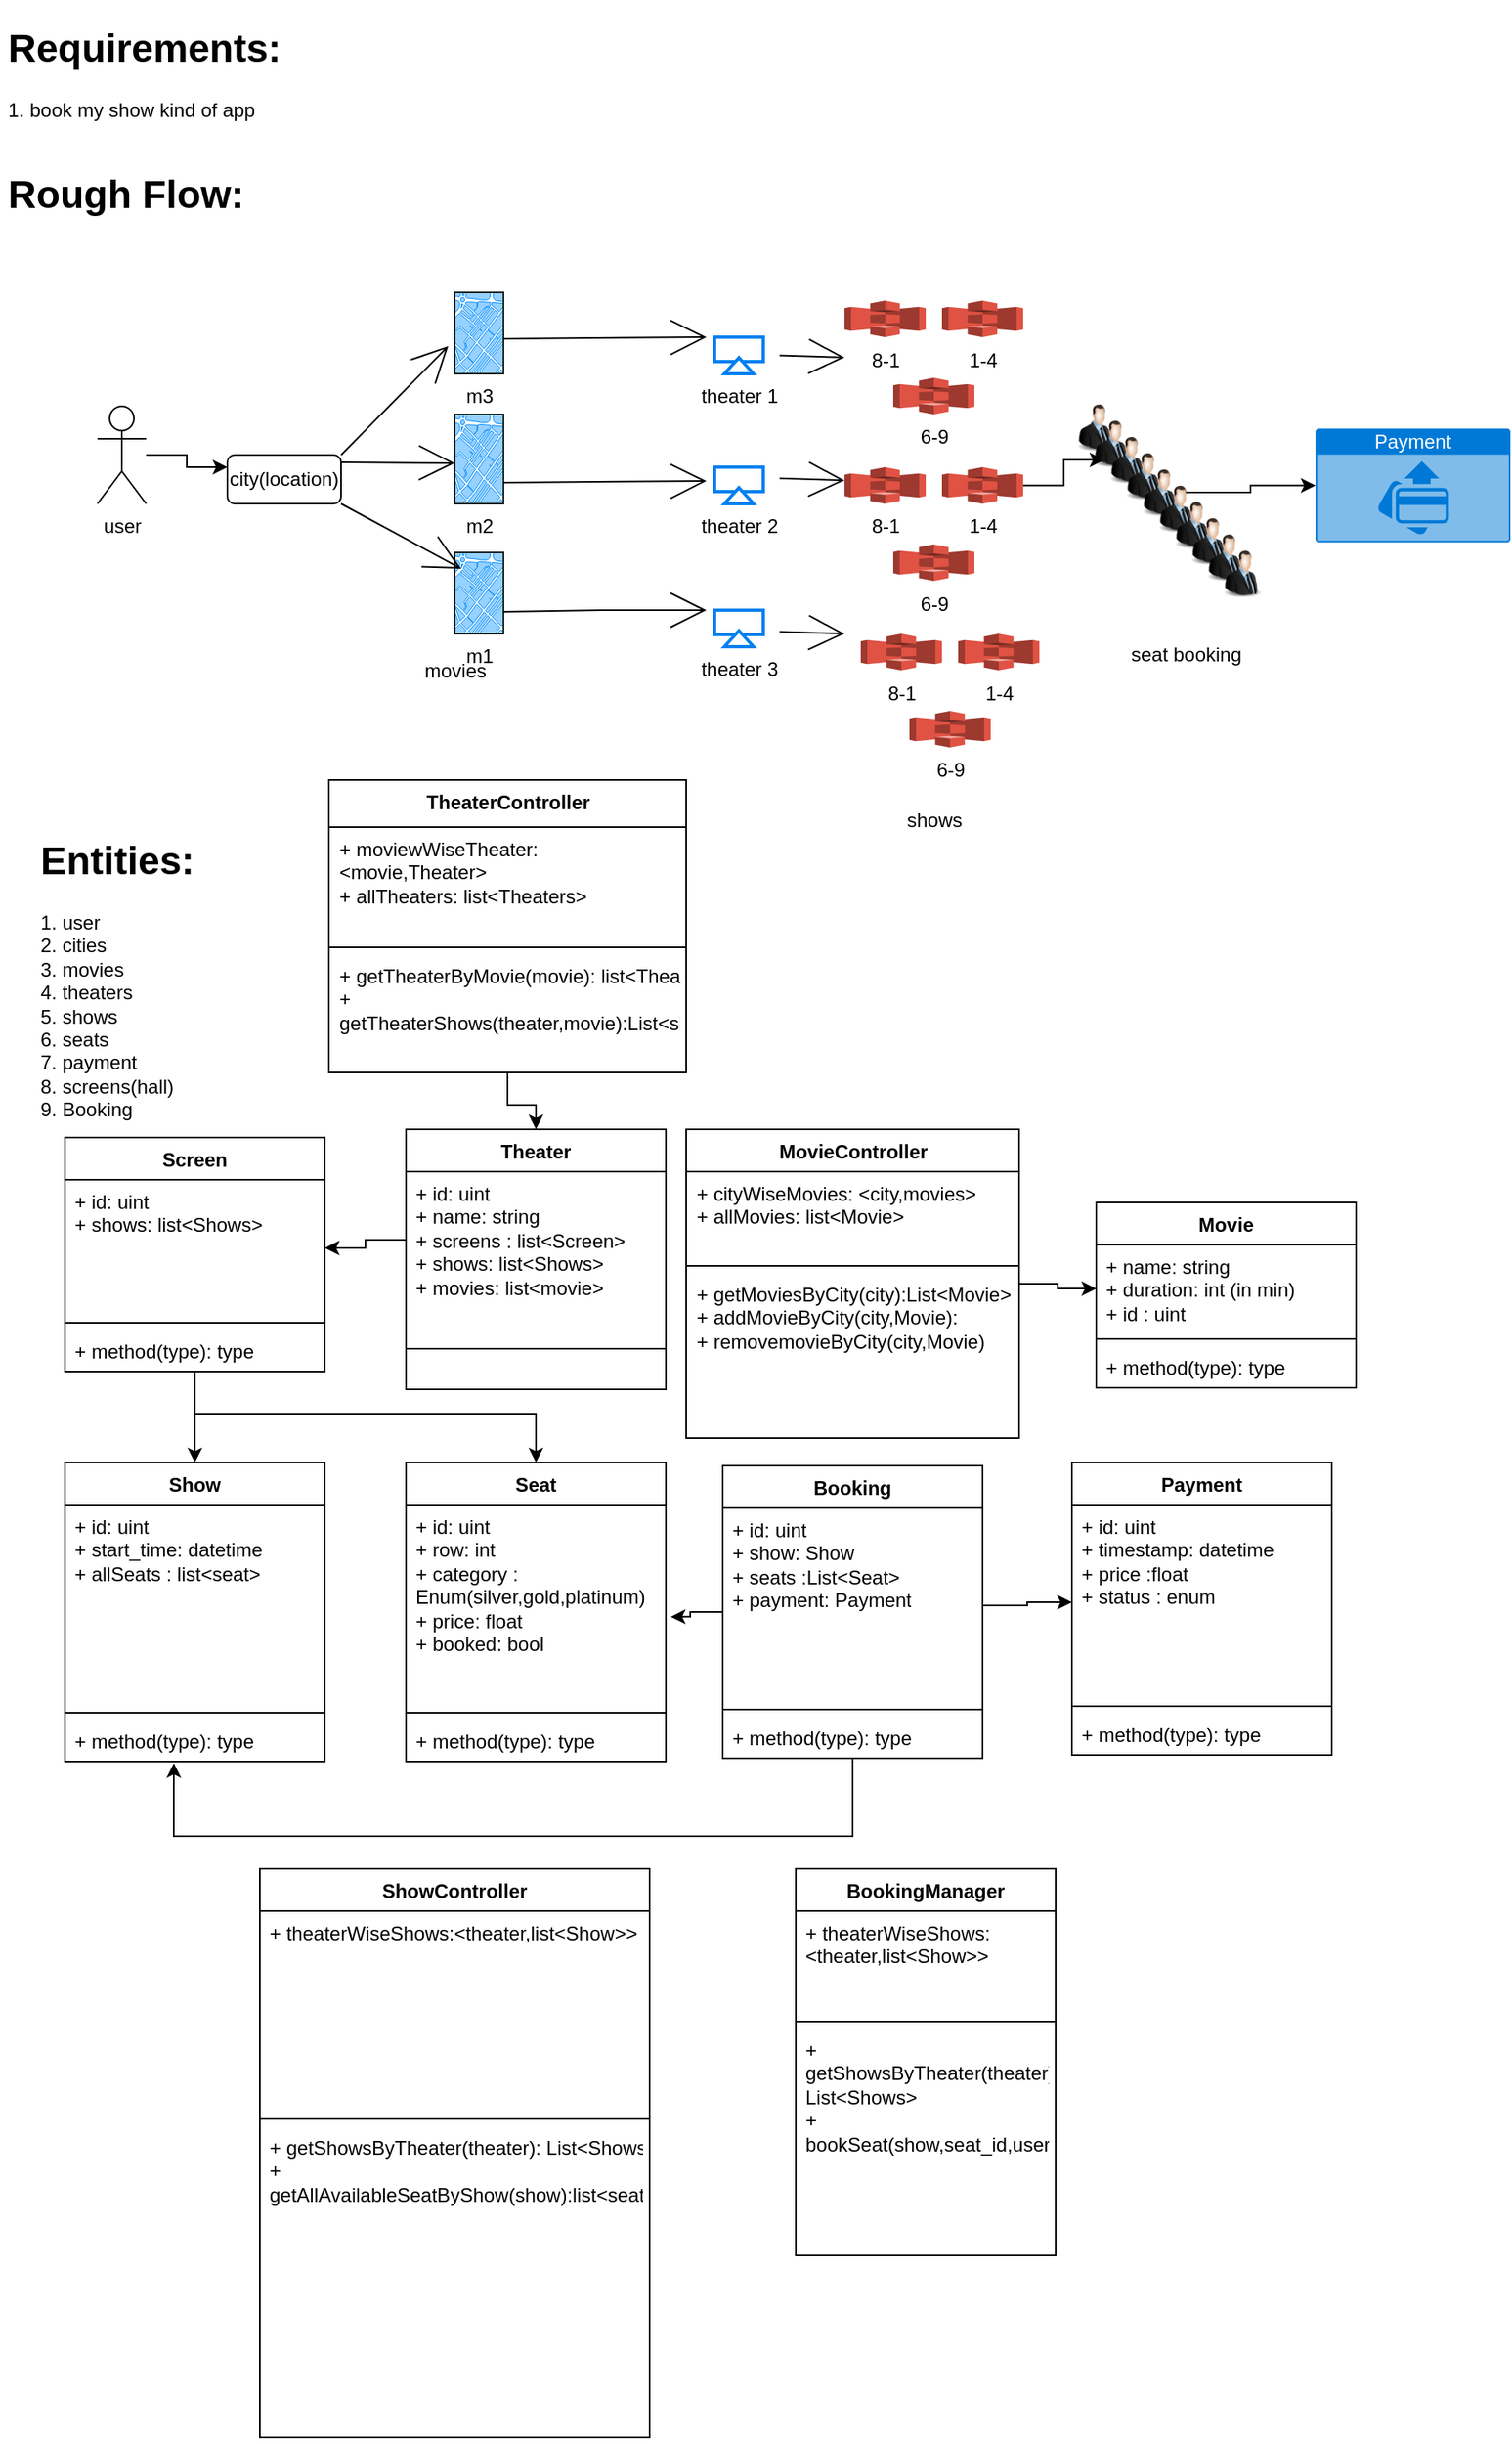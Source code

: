 <mxfile version="21.5.0" type="github">
  <diagram name="Page-1" id="S_VMc3f9QzT-krZpT3vm">
    <mxGraphModel dx="977" dy="1752" grid="1" gridSize="10" guides="1" tooltips="1" connect="1" arrows="1" fold="1" page="1" pageScale="1" pageWidth="827" pageHeight="1169" math="0" shadow="0">
      <root>
        <mxCell id="0" />
        <mxCell id="1" parent="0" />
        <mxCell id="q9Hn70hhjZPMbS5lLQ8r-1" value="&lt;h1&gt;Rough Flow:&lt;/h1&gt;" style="text;html=1;strokeColor=none;fillColor=none;spacing=5;spacingTop=-20;whiteSpace=wrap;overflow=hidden;rounded=0;" parent="1" vertex="1">
          <mxGeometry y="10" width="500" height="60" as="geometry" />
        </mxCell>
        <mxCell id="q9Hn70hhjZPMbS5lLQ8r-67" style="edgeStyle=orthogonalEdgeStyle;rounded=0;orthogonalLoop=1;jettySize=auto;html=1;entryX=0;entryY=0.25;entryDx=0;entryDy=0;" parent="1" source="q9Hn70hhjZPMbS5lLQ8r-2" target="q9Hn70hhjZPMbS5lLQ8r-3" edge="1">
          <mxGeometry relative="1" as="geometry" />
        </mxCell>
        <mxCell id="q9Hn70hhjZPMbS5lLQ8r-2" value="user" style="shape=umlActor;verticalLabelPosition=bottom;verticalAlign=top;html=1;outlineConnect=0;" parent="1" vertex="1">
          <mxGeometry x="60" y="160" width="30" height="60" as="geometry" />
        </mxCell>
        <mxCell id="q9Hn70hhjZPMbS5lLQ8r-3" value="city(location)" style="rounded=1;whiteSpace=wrap;html=1;" parent="1" vertex="1">
          <mxGeometry x="140" y="190" width="70" height="30" as="geometry" />
        </mxCell>
        <mxCell id="q9Hn70hhjZPMbS5lLQ8r-4" value="m3" style="verticalLabelPosition=bottom;verticalAlign=top;html=1;shadow=0;dashed=0;strokeWidth=1;shape=mxgraph.ios.iBgMap;strokeColor=#18211b;strokeColor2=#008cff;fillColor2=#96D1FF;" parent="1" vertex="1">
          <mxGeometry x="280" y="90" width="30" height="50" as="geometry" />
        </mxCell>
        <mxCell id="q9Hn70hhjZPMbS5lLQ8r-6" value="m1" style="verticalLabelPosition=bottom;verticalAlign=top;html=1;shadow=0;dashed=0;strokeWidth=1;shape=mxgraph.ios.iBgMap;strokeColor=#18211b;strokeColor2=#008cff;fillColor2=#96D1FF;" parent="1" vertex="1">
          <mxGeometry x="280" y="250" width="30" height="50" as="geometry" />
        </mxCell>
        <mxCell id="q9Hn70hhjZPMbS5lLQ8r-9" value="m2" style="verticalLabelPosition=bottom;verticalAlign=top;html=1;shadow=0;dashed=0;strokeWidth=1;shape=mxgraph.ios.iBgMap;strokeColor=#18211b;strokeColor2=#008cff;fillColor2=#96D1FF;" parent="1" vertex="1">
          <mxGeometry x="280" y="165" width="30" height="55" as="geometry" />
        </mxCell>
        <mxCell id="q9Hn70hhjZPMbS5lLQ8r-14" value="" style="endArrow=open;html=1;strokeWidth=1;endFill=0;endSize=20;rounded=0;" parent="1" edge="1">
          <mxGeometry width="100" relative="1" as="geometry">
            <mxPoint x="210" y="194.5" as="sourcePoint" />
            <mxPoint x="280" y="195" as="targetPoint" />
          </mxGeometry>
        </mxCell>
        <mxCell id="q9Hn70hhjZPMbS5lLQ8r-15" value="" style="endArrow=open;html=1;strokeWidth=1;endFill=0;endSize=20;rounded=0;entryX=-0.133;entryY=0.66;entryDx=0;entryDy=0;entryPerimeter=0;" parent="1" target="q9Hn70hhjZPMbS5lLQ8r-4" edge="1">
          <mxGeometry width="100" relative="1" as="geometry">
            <mxPoint x="210" y="190" as="sourcePoint" />
            <mxPoint x="300" y="90" as="targetPoint" />
          </mxGeometry>
        </mxCell>
        <mxCell id="q9Hn70hhjZPMbS5lLQ8r-16" value="" style="endArrow=open;html=1;strokeWidth=1;endFill=0;endSize=20;rounded=0;entryX=0.133;entryY=0.2;entryDx=0;entryDy=0;entryPerimeter=0;" parent="1" target="q9Hn70hhjZPMbS5lLQ8r-6" edge="1">
          <mxGeometry width="100" relative="1" as="geometry">
            <mxPoint x="210" y="220" as="sourcePoint" />
            <mxPoint x="280" y="220.5" as="targetPoint" />
            <Array as="points" />
          </mxGeometry>
        </mxCell>
        <mxCell id="q9Hn70hhjZPMbS5lLQ8r-17" value="movies" style="text;html=1;align=center;verticalAlign=middle;resizable=0;points=[];autosize=1;strokeColor=none;fillColor=none;" parent="1" vertex="1">
          <mxGeometry x="250" y="308" width="60" height="30" as="geometry" />
        </mxCell>
        <mxCell id="q9Hn70hhjZPMbS5lLQ8r-22" value="theater 1" style="html=1;verticalLabelPosition=bottom;align=center;labelBackgroundColor=#ffffff;verticalAlign=top;strokeWidth=2;strokeColor=#0080F0;shadow=0;dashed=0;shape=mxgraph.ios7.icons.move_to_folder;" parent="1" vertex="1">
          <mxGeometry x="440" y="117.5" width="30" height="22.5" as="geometry" />
        </mxCell>
        <mxCell id="q9Hn70hhjZPMbS5lLQ8r-23" value="theater 2" style="html=1;verticalLabelPosition=bottom;align=center;labelBackgroundColor=#ffffff;verticalAlign=top;strokeWidth=2;strokeColor=#0080F0;shadow=0;dashed=0;shape=mxgraph.ios7.icons.move_to_folder;" parent="1" vertex="1">
          <mxGeometry x="440" y="197.5" width="30" height="22.5" as="geometry" />
        </mxCell>
        <mxCell id="q9Hn70hhjZPMbS5lLQ8r-24" value="theater 3" style="html=1;verticalLabelPosition=bottom;align=center;labelBackgroundColor=#ffffff;verticalAlign=top;strokeWidth=2;strokeColor=#0080F0;shadow=0;dashed=0;shape=mxgraph.ios7.icons.move_to_folder;" parent="1" vertex="1">
          <mxGeometry x="440" y="285.5" width="30" height="22.5" as="geometry" />
        </mxCell>
        <mxCell id="q9Hn70hhjZPMbS5lLQ8r-25" value="" style="endArrow=open;html=1;strokeWidth=1;endFill=0;endSize=20;rounded=0;entryX=-0.167;entryY=0.378;entryDx=0;entryDy=0;entryPerimeter=0;" parent="1" target="q9Hn70hhjZPMbS5lLQ8r-23" edge="1">
          <mxGeometry width="100" relative="1" as="geometry">
            <mxPoint x="310" y="207" as="sourcePoint" />
            <mxPoint x="376" y="140" as="targetPoint" />
          </mxGeometry>
        </mxCell>
        <mxCell id="q9Hn70hhjZPMbS5lLQ8r-26" value="" style="endArrow=open;html=1;strokeWidth=1;endFill=0;endSize=20;rounded=0;entryX=-0.167;entryY=0.378;entryDx=0;entryDy=0;entryPerimeter=0;" parent="1" edge="1">
          <mxGeometry width="100" relative="1" as="geometry">
            <mxPoint x="310" y="118.5" as="sourcePoint" />
            <mxPoint x="435" y="117.5" as="targetPoint" />
          </mxGeometry>
        </mxCell>
        <mxCell id="q9Hn70hhjZPMbS5lLQ8r-27" value="" style="endArrow=open;html=1;strokeWidth=1;endFill=0;endSize=20;rounded=0;entryX=-0.167;entryY=0.378;entryDx=0;entryDy=0;entryPerimeter=0;" parent="1" edge="1">
          <mxGeometry width="100" relative="1" as="geometry">
            <mxPoint x="310" y="286.5" as="sourcePoint" />
            <mxPoint x="435" y="285.5" as="targetPoint" />
            <Array as="points">
              <mxPoint x="370" y="285.5" />
            </Array>
          </mxGeometry>
        </mxCell>
        <mxCell id="q9Hn70hhjZPMbS5lLQ8r-28" value="8-1" style="outlineConnect=0;dashed=0;verticalLabelPosition=bottom;verticalAlign=top;align=center;html=1;shape=mxgraph.aws3.s3;fillColor=#E05243;gradientColor=none;" parent="1" vertex="1">
          <mxGeometry x="520" y="95" width="50" height="22.5" as="geometry" />
        </mxCell>
        <mxCell id="q9Hn70hhjZPMbS5lLQ8r-30" value="1-4" style="outlineConnect=0;dashed=0;verticalLabelPosition=bottom;verticalAlign=top;align=center;html=1;shape=mxgraph.aws3.s3;fillColor=#E05243;gradientColor=none;" parent="1" vertex="1">
          <mxGeometry x="580" y="95" width="50" height="22.5" as="geometry" />
        </mxCell>
        <mxCell id="q9Hn70hhjZPMbS5lLQ8r-39" value="6-9" style="outlineConnect=0;dashed=0;verticalLabelPosition=bottom;verticalAlign=top;align=center;html=1;shape=mxgraph.aws3.s3;fillColor=#E05243;gradientColor=none;" parent="1" vertex="1">
          <mxGeometry x="550" y="142.5" width="50" height="22.5" as="geometry" />
        </mxCell>
        <mxCell id="q9Hn70hhjZPMbS5lLQ8r-40" style="edgeStyle=orthogonalEdgeStyle;rounded=0;orthogonalLoop=1;jettySize=auto;html=1;exitX=0.5;exitY=1;exitDx=0;exitDy=0;exitPerimeter=0;" parent="1" source="q9Hn70hhjZPMbS5lLQ8r-39" target="q9Hn70hhjZPMbS5lLQ8r-39" edge="1">
          <mxGeometry relative="1" as="geometry" />
        </mxCell>
        <mxCell id="q9Hn70hhjZPMbS5lLQ8r-41" value="8-1" style="outlineConnect=0;dashed=0;verticalLabelPosition=bottom;verticalAlign=top;align=center;html=1;shape=mxgraph.aws3.s3;fillColor=#E05243;gradientColor=none;" parent="1" vertex="1">
          <mxGeometry x="520" y="197.5" width="50" height="22.5" as="geometry" />
        </mxCell>
        <mxCell id="q9Hn70hhjZPMbS5lLQ8r-66" style="edgeStyle=orthogonalEdgeStyle;rounded=0;orthogonalLoop=1;jettySize=auto;html=1;" parent="1" source="q9Hn70hhjZPMbS5lLQ8r-42" target="q9Hn70hhjZPMbS5lLQ8r-54" edge="1">
          <mxGeometry relative="1" as="geometry" />
        </mxCell>
        <mxCell id="q9Hn70hhjZPMbS5lLQ8r-42" value="1-4" style="outlineConnect=0;dashed=0;verticalLabelPosition=bottom;verticalAlign=top;align=center;html=1;shape=mxgraph.aws3.s3;fillColor=#E05243;gradientColor=none;" parent="1" vertex="1">
          <mxGeometry x="580" y="197.5" width="50" height="22.5" as="geometry" />
        </mxCell>
        <mxCell id="q9Hn70hhjZPMbS5lLQ8r-43" value="6-9" style="outlineConnect=0;dashed=0;verticalLabelPosition=bottom;verticalAlign=top;align=center;html=1;shape=mxgraph.aws3.s3;fillColor=#E05243;gradientColor=none;" parent="1" vertex="1">
          <mxGeometry x="550" y="245" width="50" height="22.5" as="geometry" />
        </mxCell>
        <mxCell id="q9Hn70hhjZPMbS5lLQ8r-44" style="edgeStyle=orthogonalEdgeStyle;rounded=0;orthogonalLoop=1;jettySize=auto;html=1;exitX=0.5;exitY=1;exitDx=0;exitDy=0;exitPerimeter=0;" parent="1" source="q9Hn70hhjZPMbS5lLQ8r-43" target="q9Hn70hhjZPMbS5lLQ8r-43" edge="1">
          <mxGeometry relative="1" as="geometry" />
        </mxCell>
        <mxCell id="q9Hn70hhjZPMbS5lLQ8r-45" value="8-1" style="outlineConnect=0;dashed=0;verticalLabelPosition=bottom;verticalAlign=top;align=center;html=1;shape=mxgraph.aws3.s3;fillColor=#E05243;gradientColor=none;" parent="1" vertex="1">
          <mxGeometry x="530" y="300" width="50" height="22.5" as="geometry" />
        </mxCell>
        <mxCell id="q9Hn70hhjZPMbS5lLQ8r-46" value="1-4" style="outlineConnect=0;dashed=0;verticalLabelPosition=bottom;verticalAlign=top;align=center;html=1;shape=mxgraph.aws3.s3;fillColor=#E05243;gradientColor=none;" parent="1" vertex="1">
          <mxGeometry x="590" y="300" width="50" height="22.5" as="geometry" />
        </mxCell>
        <mxCell id="q9Hn70hhjZPMbS5lLQ8r-47" value="6-9" style="outlineConnect=0;dashed=0;verticalLabelPosition=bottom;verticalAlign=top;align=center;html=1;shape=mxgraph.aws3.s3;fillColor=#E05243;gradientColor=none;" parent="1" vertex="1">
          <mxGeometry x="560" y="347.5" width="50" height="22.5" as="geometry" />
        </mxCell>
        <mxCell id="q9Hn70hhjZPMbS5lLQ8r-48" style="edgeStyle=orthogonalEdgeStyle;rounded=0;orthogonalLoop=1;jettySize=auto;html=1;exitX=0.5;exitY=1;exitDx=0;exitDy=0;exitPerimeter=0;" parent="1" source="q9Hn70hhjZPMbS5lLQ8r-47" target="q9Hn70hhjZPMbS5lLQ8r-47" edge="1">
          <mxGeometry relative="1" as="geometry" />
        </mxCell>
        <mxCell id="q9Hn70hhjZPMbS5lLQ8r-49" value="" style="endArrow=open;html=1;strokeWidth=1;endFill=0;endSize=20;rounded=0;" parent="1" edge="1">
          <mxGeometry width="100" relative="1" as="geometry">
            <mxPoint x="480" y="128.75" as="sourcePoint" />
            <mxPoint x="520" y="130" as="targetPoint" />
          </mxGeometry>
        </mxCell>
        <mxCell id="q9Hn70hhjZPMbS5lLQ8r-50" value="" style="endArrow=open;html=1;strokeWidth=1;endFill=0;endSize=20;rounded=0;" parent="1" edge="1">
          <mxGeometry width="100" relative="1" as="geometry">
            <mxPoint x="480" y="298.75" as="sourcePoint" />
            <mxPoint x="520" y="300" as="targetPoint" />
          </mxGeometry>
        </mxCell>
        <mxCell id="q9Hn70hhjZPMbS5lLQ8r-51" value="" style="endArrow=open;html=1;strokeWidth=1;endFill=0;endSize=20;rounded=0;" parent="1" edge="1">
          <mxGeometry width="100" relative="1" as="geometry">
            <mxPoint x="480" y="204.38" as="sourcePoint" />
            <mxPoint x="520" y="205.63" as="targetPoint" />
          </mxGeometry>
        </mxCell>
        <mxCell id="q9Hn70hhjZPMbS5lLQ8r-52" value="" style="image;html=1;image=img/lib/clip_art/people/Suit_Man_128x128.png" parent="1" vertex="1">
          <mxGeometry x="660" y="150.5" width="30" height="45" as="geometry" />
        </mxCell>
        <mxCell id="q9Hn70hhjZPMbS5lLQ8r-53" value="" style="image;html=1;image=img/lib/clip_art/people/Suit_Man_128x128.png" parent="1" vertex="1">
          <mxGeometry x="670" y="160.5" width="30" height="45" as="geometry" />
        </mxCell>
        <mxCell id="q9Hn70hhjZPMbS5lLQ8r-54" value="" style="image;html=1;image=img/lib/clip_art/people/Suit_Man_128x128.png" parent="1" vertex="1">
          <mxGeometry x="680" y="170.5" width="30" height="45" as="geometry" />
        </mxCell>
        <mxCell id="q9Hn70hhjZPMbS5lLQ8r-55" value="" style="image;html=1;image=img/lib/clip_art/people/Suit_Man_128x128.png" parent="1" vertex="1">
          <mxGeometry x="690" y="180.5" width="30" height="45" as="geometry" />
        </mxCell>
        <mxCell id="q9Hn70hhjZPMbS5lLQ8r-65" style="edgeStyle=orthogonalEdgeStyle;rounded=0;orthogonalLoop=1;jettySize=auto;html=1;" parent="1" source="q9Hn70hhjZPMbS5lLQ8r-56" target="q9Hn70hhjZPMbS5lLQ8r-64" edge="1">
          <mxGeometry relative="1" as="geometry" />
        </mxCell>
        <mxCell id="q9Hn70hhjZPMbS5lLQ8r-56" value="" style="image;html=1;image=img/lib/clip_art/people/Suit_Man_128x128.png" parent="1" vertex="1">
          <mxGeometry x="700" y="190.5" width="30" height="45" as="geometry" />
        </mxCell>
        <mxCell id="q9Hn70hhjZPMbS5lLQ8r-57" value="" style="image;html=1;image=img/lib/clip_art/people/Suit_Man_128x128.png" parent="1" vertex="1">
          <mxGeometry x="710" y="200.5" width="30" height="45" as="geometry" />
        </mxCell>
        <mxCell id="q9Hn70hhjZPMbS5lLQ8r-58" value="" style="image;html=1;image=img/lib/clip_art/people/Suit_Man_128x128.png" parent="1" vertex="1">
          <mxGeometry x="720" y="210.5" width="30" height="45" as="geometry" />
        </mxCell>
        <mxCell id="q9Hn70hhjZPMbS5lLQ8r-59" value="" style="image;html=1;image=img/lib/clip_art/people/Suit_Man_128x128.png" parent="1" vertex="1">
          <mxGeometry x="730" y="220.5" width="30" height="45" as="geometry" />
        </mxCell>
        <mxCell id="q9Hn70hhjZPMbS5lLQ8r-60" value="" style="image;html=1;image=img/lib/clip_art/people/Suit_Man_128x128.png" parent="1" vertex="1">
          <mxGeometry x="740" y="230.5" width="30" height="45" as="geometry" />
        </mxCell>
        <mxCell id="q9Hn70hhjZPMbS5lLQ8r-61" value="" style="image;html=1;image=img/lib/clip_art/people/Suit_Man_128x128.png" parent="1" vertex="1">
          <mxGeometry x="750" y="240.5" width="30" height="45" as="geometry" />
        </mxCell>
        <mxCell id="q9Hn70hhjZPMbS5lLQ8r-63" value="seat booking" style="text;html=1;align=center;verticalAlign=middle;resizable=0;points=[];autosize=1;strokeColor=none;fillColor=none;" parent="1" vertex="1">
          <mxGeometry x="685" y="298" width="90" height="30" as="geometry" />
        </mxCell>
        <mxCell id="q9Hn70hhjZPMbS5lLQ8r-64" value="Payment" style="html=1;whiteSpace=wrap;strokeColor=none;fillColor=#0079D6;labelPosition=center;verticalLabelPosition=middle;verticalAlign=top;align=center;fontSize=12;outlineConnect=0;spacingTop=-6;fontColor=#FFFFFF;sketch=0;shape=mxgraph.sitemap.payment;" parent="1" vertex="1">
          <mxGeometry x="810" y="173.75" width="120" height="70" as="geometry" />
        </mxCell>
        <mxCell id="q9Hn70hhjZPMbS5lLQ8r-68" value="&lt;h1&gt;Entities:&lt;/h1&gt;&lt;div&gt;1. user&lt;/div&gt;&lt;div&gt;2. cities&lt;/div&gt;&lt;div&gt;3. movies&lt;/div&gt;&lt;div&gt;4. theaters&lt;/div&gt;&lt;div&gt;5. shows&lt;/div&gt;&lt;div&gt;6. seats&lt;/div&gt;&lt;div&gt;7. payment&lt;/div&gt;&lt;div&gt;8. screens(hall)&lt;/div&gt;&lt;div&gt;9. Booking&lt;/div&gt;" style="text;html=1;strokeColor=none;fillColor=none;spacing=5;spacingTop=-20;whiteSpace=wrap;overflow=hidden;rounded=0;" parent="1" vertex="1">
          <mxGeometry x="20" y="420" width="360" height="190" as="geometry" />
        </mxCell>
        <mxCell id="q9Hn70hhjZPMbS5lLQ8r-69" value="shows" style="text;html=1;align=center;verticalAlign=middle;resizable=0;points=[];autosize=1;strokeColor=none;fillColor=none;" parent="1" vertex="1">
          <mxGeometry x="545" y="400" width="60" height="30" as="geometry" />
        </mxCell>
        <mxCell id="q9Hn70hhjZPMbS5lLQ8r-70" value="&lt;h1&gt;Requirements:&lt;/h1&gt;&lt;div&gt;1. book my show kind of app&lt;/div&gt;" style="text;html=1;strokeColor=none;fillColor=none;spacing=5;spacingTop=-20;whiteSpace=wrap;overflow=hidden;rounded=0;" parent="1" vertex="1">
          <mxGeometry y="-80" width="190" height="80" as="geometry" />
        </mxCell>
        <mxCell id="q9Hn70hhjZPMbS5lLQ8r-71" value="Movie" style="swimlane;fontStyle=1;align=center;verticalAlign=top;childLayout=stackLayout;horizontal=1;startSize=26;horizontalStack=0;resizeParent=1;resizeParentMax=0;resizeLast=0;collapsible=1;marginBottom=0;whiteSpace=wrap;html=1;" parent="1" vertex="1">
          <mxGeometry x="675" y="650" width="160" height="114" as="geometry" />
        </mxCell>
        <mxCell id="q9Hn70hhjZPMbS5lLQ8r-72" value="+ name: string&lt;br&gt;+ duration: int (in min)&lt;br&gt;+ id : uint" style="text;strokeColor=none;fillColor=none;align=left;verticalAlign=top;spacingLeft=4;spacingRight=4;overflow=hidden;rotatable=0;points=[[0,0.5],[1,0.5]];portConstraint=eastwest;whiteSpace=wrap;html=1;" parent="q9Hn70hhjZPMbS5lLQ8r-71" vertex="1">
          <mxGeometry y="26" width="160" height="54" as="geometry" />
        </mxCell>
        <mxCell id="q9Hn70hhjZPMbS5lLQ8r-73" value="" style="line;strokeWidth=1;fillColor=none;align=left;verticalAlign=middle;spacingTop=-1;spacingLeft=3;spacingRight=3;rotatable=0;labelPosition=right;points=[];portConstraint=eastwest;strokeColor=inherit;" parent="q9Hn70hhjZPMbS5lLQ8r-71" vertex="1">
          <mxGeometry y="80" width="160" height="8" as="geometry" />
        </mxCell>
        <mxCell id="q9Hn70hhjZPMbS5lLQ8r-74" value="+ method(type): type" style="text;strokeColor=none;fillColor=none;align=left;verticalAlign=top;spacingLeft=4;spacingRight=4;overflow=hidden;rotatable=0;points=[[0,0.5],[1,0.5]];portConstraint=eastwest;whiteSpace=wrap;html=1;" parent="q9Hn70hhjZPMbS5lLQ8r-71" vertex="1">
          <mxGeometry y="88" width="160" height="26" as="geometry" />
        </mxCell>
        <mxCell id="q9Hn70hhjZPMbS5lLQ8r-88" style="edgeStyle=orthogonalEdgeStyle;rounded=0;orthogonalLoop=1;jettySize=auto;html=1;entryX=0;entryY=0.5;entryDx=0;entryDy=0;" parent="1" source="q9Hn70hhjZPMbS5lLQ8r-75" target="q9Hn70hhjZPMbS5lLQ8r-72" edge="1">
          <mxGeometry relative="1" as="geometry" />
        </mxCell>
        <mxCell id="q9Hn70hhjZPMbS5lLQ8r-75" value="MovieController" style="swimlane;fontStyle=1;align=center;verticalAlign=top;childLayout=stackLayout;horizontal=1;startSize=26;horizontalStack=0;resizeParent=1;resizeParentMax=0;resizeLast=0;collapsible=1;marginBottom=0;whiteSpace=wrap;html=1;" parent="1" vertex="1">
          <mxGeometry x="422.5" y="605" width="205" height="190" as="geometry" />
        </mxCell>
        <mxCell id="q9Hn70hhjZPMbS5lLQ8r-76" value="+ cityWiseMovies: &amp;lt;city,movies&amp;gt;&lt;br&gt;+ allMovies: list&amp;lt;Movie&amp;gt;" style="text;strokeColor=none;fillColor=none;align=left;verticalAlign=top;spacingLeft=4;spacingRight=4;overflow=hidden;rotatable=0;points=[[0,0.5],[1,0.5]];portConstraint=eastwest;whiteSpace=wrap;html=1;" parent="q9Hn70hhjZPMbS5lLQ8r-75" vertex="1">
          <mxGeometry y="26" width="205" height="54" as="geometry" />
        </mxCell>
        <mxCell id="q9Hn70hhjZPMbS5lLQ8r-77" value="" style="line;strokeWidth=1;fillColor=none;align=left;verticalAlign=middle;spacingTop=-1;spacingLeft=3;spacingRight=3;rotatable=0;labelPosition=right;points=[];portConstraint=eastwest;strokeColor=inherit;" parent="q9Hn70hhjZPMbS5lLQ8r-75" vertex="1">
          <mxGeometry y="80" width="205" height="8" as="geometry" />
        </mxCell>
        <mxCell id="q9Hn70hhjZPMbS5lLQ8r-78" value="+ getMoviesByCity(city):List&amp;lt;Movie&amp;gt;&lt;br&gt;+ addMovieByCity(city,Movie):&lt;br&gt;+ removemovieByCity(city,Movie)" style="text;strokeColor=none;fillColor=none;align=left;verticalAlign=top;spacingLeft=4;spacingRight=4;overflow=hidden;rotatable=0;points=[[0,0.5],[1,0.5]];portConstraint=eastwest;whiteSpace=wrap;html=1;" parent="q9Hn70hhjZPMbS5lLQ8r-75" vertex="1">
          <mxGeometry y="88" width="205" height="102" as="geometry" />
        </mxCell>
        <mxCell id="q9Hn70hhjZPMbS5lLQ8r-79" value="Theater" style="swimlane;fontStyle=1;align=center;verticalAlign=top;childLayout=stackLayout;horizontal=1;startSize=26;horizontalStack=0;resizeParent=1;resizeParentMax=0;resizeLast=0;collapsible=1;marginBottom=0;whiteSpace=wrap;html=1;" parent="1" vertex="1">
          <mxGeometry x="250" y="605" width="160" height="160" as="geometry" />
        </mxCell>
        <mxCell id="q9Hn70hhjZPMbS5lLQ8r-80" value="+ id: uint&lt;br&gt;+ name: string&lt;br&gt;+ screens : list&amp;lt;Screen&amp;gt;&lt;br&gt;+ shows: list&amp;lt;Shows&amp;gt;&lt;br&gt;+ movies: list&amp;lt;movie&amp;gt;" style="text;strokeColor=none;fillColor=none;align=left;verticalAlign=top;spacingLeft=4;spacingRight=4;overflow=hidden;rotatable=0;points=[[0,0.5],[1,0.5]];portConstraint=eastwest;whiteSpace=wrap;html=1;" parent="q9Hn70hhjZPMbS5lLQ8r-79" vertex="1">
          <mxGeometry y="26" width="160" height="84" as="geometry" />
        </mxCell>
        <mxCell id="q9Hn70hhjZPMbS5lLQ8r-81" value="" style="line;strokeWidth=1;fillColor=none;align=left;verticalAlign=middle;spacingTop=-1;spacingLeft=3;spacingRight=3;rotatable=0;labelPosition=right;points=[];portConstraint=eastwest;strokeColor=inherit;" parent="q9Hn70hhjZPMbS5lLQ8r-79" vertex="1">
          <mxGeometry y="110" width="160" height="50" as="geometry" />
        </mxCell>
        <mxCell id="q9Hn70hhjZPMbS5lLQ8r-115" style="edgeStyle=orthogonalEdgeStyle;rounded=0;orthogonalLoop=1;jettySize=auto;html=1;entryX=0.5;entryY=0;entryDx=0;entryDy=0;" parent="1" source="q9Hn70hhjZPMbS5lLQ8r-83" target="q9Hn70hhjZPMbS5lLQ8r-90" edge="1">
          <mxGeometry relative="1" as="geometry" />
        </mxCell>
        <mxCell id="q9Hn70hhjZPMbS5lLQ8r-116" style="edgeStyle=orthogonalEdgeStyle;rounded=0;orthogonalLoop=1;jettySize=auto;html=1;" parent="1" source="q9Hn70hhjZPMbS5lLQ8r-83" target="q9Hn70hhjZPMbS5lLQ8r-95" edge="1">
          <mxGeometry relative="1" as="geometry">
            <Array as="points">
              <mxPoint x="120" y="780" />
              <mxPoint x="330" y="780" />
            </Array>
          </mxGeometry>
        </mxCell>
        <mxCell id="q9Hn70hhjZPMbS5lLQ8r-83" value="Screen" style="swimlane;fontStyle=1;align=center;verticalAlign=top;childLayout=stackLayout;horizontal=1;startSize=26;horizontalStack=0;resizeParent=1;resizeParentMax=0;resizeLast=0;collapsible=1;marginBottom=0;whiteSpace=wrap;html=1;" parent="1" vertex="1">
          <mxGeometry x="40" y="610" width="160" height="144" as="geometry" />
        </mxCell>
        <mxCell id="q9Hn70hhjZPMbS5lLQ8r-84" value="+ id: uint&lt;br&gt;+ shows: list&amp;lt;Shows&amp;gt;" style="text;strokeColor=none;fillColor=none;align=left;verticalAlign=top;spacingLeft=4;spacingRight=4;overflow=hidden;rotatable=0;points=[[0,0.5],[1,0.5]];portConstraint=eastwest;whiteSpace=wrap;html=1;" parent="q9Hn70hhjZPMbS5lLQ8r-83" vertex="1">
          <mxGeometry y="26" width="160" height="84" as="geometry" />
        </mxCell>
        <mxCell id="q9Hn70hhjZPMbS5lLQ8r-85" value="" style="line;strokeWidth=1;fillColor=none;align=left;verticalAlign=middle;spacingTop=-1;spacingLeft=3;spacingRight=3;rotatable=0;labelPosition=right;points=[];portConstraint=eastwest;strokeColor=inherit;" parent="q9Hn70hhjZPMbS5lLQ8r-83" vertex="1">
          <mxGeometry y="110" width="160" height="8" as="geometry" />
        </mxCell>
        <mxCell id="q9Hn70hhjZPMbS5lLQ8r-86" value="+ method(type): type" style="text;strokeColor=none;fillColor=none;align=left;verticalAlign=top;spacingLeft=4;spacingRight=4;overflow=hidden;rotatable=0;points=[[0,0.5],[1,0.5]];portConstraint=eastwest;whiteSpace=wrap;html=1;" parent="q9Hn70hhjZPMbS5lLQ8r-83" vertex="1">
          <mxGeometry y="118" width="160" height="26" as="geometry" />
        </mxCell>
        <mxCell id="q9Hn70hhjZPMbS5lLQ8r-87" style="edgeStyle=orthogonalEdgeStyle;rounded=0;orthogonalLoop=1;jettySize=auto;html=1;" parent="1" source="q9Hn70hhjZPMbS5lLQ8r-80" target="q9Hn70hhjZPMbS5lLQ8r-84" edge="1">
          <mxGeometry relative="1" as="geometry" />
        </mxCell>
        <mxCell id="q9Hn70hhjZPMbS5lLQ8r-90" value="Show" style="swimlane;fontStyle=1;align=center;verticalAlign=top;childLayout=stackLayout;horizontal=1;startSize=26;horizontalStack=0;resizeParent=1;resizeParentMax=0;resizeLast=0;collapsible=1;marginBottom=0;whiteSpace=wrap;html=1;" parent="1" vertex="1">
          <mxGeometry x="40" y="810" width="160" height="184" as="geometry" />
        </mxCell>
        <mxCell id="q9Hn70hhjZPMbS5lLQ8r-91" value="+ id: uint&lt;br&gt;+ start_time: datetime&lt;br&gt;+ allSeats : list&amp;lt;seat&amp;gt;" style="text;strokeColor=none;fillColor=none;align=left;verticalAlign=top;spacingLeft=4;spacingRight=4;overflow=hidden;rotatable=0;points=[[0,0.5],[1,0.5]];portConstraint=eastwest;whiteSpace=wrap;html=1;" parent="q9Hn70hhjZPMbS5lLQ8r-90" vertex="1">
          <mxGeometry y="26" width="160" height="124" as="geometry" />
        </mxCell>
        <mxCell id="q9Hn70hhjZPMbS5lLQ8r-92" value="" style="line;strokeWidth=1;fillColor=none;align=left;verticalAlign=middle;spacingTop=-1;spacingLeft=3;spacingRight=3;rotatable=0;labelPosition=right;points=[];portConstraint=eastwest;strokeColor=inherit;" parent="q9Hn70hhjZPMbS5lLQ8r-90" vertex="1">
          <mxGeometry y="150" width="160" height="8" as="geometry" />
        </mxCell>
        <mxCell id="q9Hn70hhjZPMbS5lLQ8r-93" value="+ method(type): type" style="text;strokeColor=none;fillColor=none;align=left;verticalAlign=top;spacingLeft=4;spacingRight=4;overflow=hidden;rotatable=0;points=[[0,0.5],[1,0.5]];portConstraint=eastwest;whiteSpace=wrap;html=1;" parent="q9Hn70hhjZPMbS5lLQ8r-90" vertex="1">
          <mxGeometry y="158" width="160" height="26" as="geometry" />
        </mxCell>
        <mxCell id="q9Hn70hhjZPMbS5lLQ8r-95" value="Seat" style="swimlane;fontStyle=1;align=center;verticalAlign=top;childLayout=stackLayout;horizontal=1;startSize=26;horizontalStack=0;resizeParent=1;resizeParentMax=0;resizeLast=0;collapsible=1;marginBottom=0;whiteSpace=wrap;html=1;" parent="1" vertex="1">
          <mxGeometry x="250" y="810" width="160" height="184" as="geometry" />
        </mxCell>
        <mxCell id="q9Hn70hhjZPMbS5lLQ8r-96" value="+ id: uint&lt;br&gt;+ row: int&lt;br&gt;+ category : Enum(silver,gold,platinum)&lt;br&gt;+ price: float&lt;br&gt;+ booked: bool" style="text;strokeColor=none;fillColor=none;align=left;verticalAlign=top;spacingLeft=4;spacingRight=4;overflow=hidden;rotatable=0;points=[[0,0.5],[1,0.5]];portConstraint=eastwest;whiteSpace=wrap;html=1;" parent="q9Hn70hhjZPMbS5lLQ8r-95" vertex="1">
          <mxGeometry y="26" width="160" height="124" as="geometry" />
        </mxCell>
        <mxCell id="q9Hn70hhjZPMbS5lLQ8r-97" value="" style="line;strokeWidth=1;fillColor=none;align=left;verticalAlign=middle;spacingTop=-1;spacingLeft=3;spacingRight=3;rotatable=0;labelPosition=right;points=[];portConstraint=eastwest;strokeColor=inherit;" parent="q9Hn70hhjZPMbS5lLQ8r-95" vertex="1">
          <mxGeometry y="150" width="160" height="8" as="geometry" />
        </mxCell>
        <mxCell id="q9Hn70hhjZPMbS5lLQ8r-98" value="+ method(type): type" style="text;strokeColor=none;fillColor=none;align=left;verticalAlign=top;spacingLeft=4;spacingRight=4;overflow=hidden;rotatable=0;points=[[0,0.5],[1,0.5]];portConstraint=eastwest;whiteSpace=wrap;html=1;" parent="q9Hn70hhjZPMbS5lLQ8r-95" vertex="1">
          <mxGeometry y="158" width="160" height="26" as="geometry" />
        </mxCell>
        <mxCell id="q9Hn70hhjZPMbS5lLQ8r-103" style="edgeStyle=orthogonalEdgeStyle;rounded=0;orthogonalLoop=1;jettySize=auto;html=1;" parent="1" source="q9Hn70hhjZPMbS5lLQ8r-99" target="q9Hn70hhjZPMbS5lLQ8r-79" edge="1">
          <mxGeometry relative="1" as="geometry" />
        </mxCell>
        <mxCell id="q9Hn70hhjZPMbS5lLQ8r-99" value="TheaterController" style="swimlane;fontStyle=1;align=center;verticalAlign=top;childLayout=stackLayout;horizontal=1;startSize=29;horizontalStack=0;resizeParent=1;resizeParentMax=0;resizeLast=0;collapsible=1;marginBottom=0;whiteSpace=wrap;html=1;" parent="1" vertex="1">
          <mxGeometry x="202.5" y="390" width="220" height="180" as="geometry" />
        </mxCell>
        <mxCell id="q9Hn70hhjZPMbS5lLQ8r-100" value="+ moviewWiseTheater: &amp;lt;movie,Theater&amp;gt;&lt;br&gt;+ allTheaters: list&amp;lt;Theaters&amp;gt;" style="text;strokeColor=none;fillColor=none;align=left;verticalAlign=top;spacingLeft=4;spacingRight=4;overflow=hidden;rotatable=0;points=[[0,0.5],[1,0.5]];portConstraint=eastwest;whiteSpace=wrap;html=1;" parent="q9Hn70hhjZPMbS5lLQ8r-99" vertex="1">
          <mxGeometry y="29" width="220" height="70" as="geometry" />
        </mxCell>
        <mxCell id="q9Hn70hhjZPMbS5lLQ8r-101" value="" style="line;strokeWidth=1;fillColor=none;align=left;verticalAlign=middle;spacingTop=-1;spacingLeft=3;spacingRight=3;rotatable=0;labelPosition=right;points=[];portConstraint=eastwest;strokeColor=inherit;" parent="q9Hn70hhjZPMbS5lLQ8r-99" vertex="1">
          <mxGeometry y="99" width="220" height="8" as="geometry" />
        </mxCell>
        <mxCell id="q9Hn70hhjZPMbS5lLQ8r-102" value="+ getTheaterByMovie(movie): list&amp;lt;Theaters&amp;gt;&lt;br&gt;+ getTheaterShows(theater,movie):List&amp;lt;shows&amp;gt;" style="text;strokeColor=none;fillColor=none;align=left;verticalAlign=top;spacingLeft=4;spacingRight=4;overflow=hidden;rotatable=0;points=[[0,0.5],[1,0.5]];portConstraint=eastwest;whiteSpace=wrap;html=1;" parent="q9Hn70hhjZPMbS5lLQ8r-99" vertex="1">
          <mxGeometry y="107" width="220" height="73" as="geometry" />
        </mxCell>
        <mxCell id="q9Hn70hhjZPMbS5lLQ8r-117" style="edgeStyle=orthogonalEdgeStyle;rounded=0;orthogonalLoop=1;jettySize=auto;html=1;entryX=0.419;entryY=1.038;entryDx=0;entryDy=0;entryPerimeter=0;" parent="1" source="q9Hn70hhjZPMbS5lLQ8r-105" target="q9Hn70hhjZPMbS5lLQ8r-93" edge="1">
          <mxGeometry relative="1" as="geometry">
            <Array as="points">
              <mxPoint x="525" y="1040" />
              <mxPoint x="107" y="1040" />
            </Array>
          </mxGeometry>
        </mxCell>
        <mxCell id="q9Hn70hhjZPMbS5lLQ8r-118" style="edgeStyle=orthogonalEdgeStyle;rounded=0;orthogonalLoop=1;jettySize=auto;html=1;entryX=1.019;entryY=0.556;entryDx=0;entryDy=0;entryPerimeter=0;" parent="1" source="q9Hn70hhjZPMbS5lLQ8r-105" target="q9Hn70hhjZPMbS5lLQ8r-96" edge="1">
          <mxGeometry relative="1" as="geometry" />
        </mxCell>
        <mxCell id="q9Hn70hhjZPMbS5lLQ8r-105" value="Booking" style="swimlane;fontStyle=1;align=center;verticalAlign=top;childLayout=stackLayout;horizontal=1;startSize=26;horizontalStack=0;resizeParent=1;resizeParentMax=0;resizeLast=0;collapsible=1;marginBottom=0;whiteSpace=wrap;html=1;" parent="1" vertex="1">
          <mxGeometry x="445" y="812" width="160" height="180" as="geometry" />
        </mxCell>
        <mxCell id="q9Hn70hhjZPMbS5lLQ8r-106" value="+ id: uint&lt;br&gt;+ show: Show&lt;br&gt;+ seats :List&amp;lt;Seat&amp;gt;&lt;br&gt;+ payment: Payment" style="text;strokeColor=none;fillColor=none;align=left;verticalAlign=top;spacingLeft=4;spacingRight=4;overflow=hidden;rotatable=0;points=[[0,0.5],[1,0.5]];portConstraint=eastwest;whiteSpace=wrap;html=1;" parent="q9Hn70hhjZPMbS5lLQ8r-105" vertex="1">
          <mxGeometry y="26" width="160" height="120" as="geometry" />
        </mxCell>
        <mxCell id="q9Hn70hhjZPMbS5lLQ8r-107" value="" style="line;strokeWidth=1;fillColor=none;align=left;verticalAlign=middle;spacingTop=-1;spacingLeft=3;spacingRight=3;rotatable=0;labelPosition=right;points=[];portConstraint=eastwest;strokeColor=inherit;" parent="q9Hn70hhjZPMbS5lLQ8r-105" vertex="1">
          <mxGeometry y="146" width="160" height="8" as="geometry" />
        </mxCell>
        <mxCell id="q9Hn70hhjZPMbS5lLQ8r-108" value="+ method(type): type" style="text;strokeColor=none;fillColor=none;align=left;verticalAlign=top;spacingLeft=4;spacingRight=4;overflow=hidden;rotatable=0;points=[[0,0.5],[1,0.5]];portConstraint=eastwest;whiteSpace=wrap;html=1;" parent="q9Hn70hhjZPMbS5lLQ8r-105" vertex="1">
          <mxGeometry y="154" width="160" height="26" as="geometry" />
        </mxCell>
        <mxCell id="q9Hn70hhjZPMbS5lLQ8r-109" value="Payment" style="swimlane;fontStyle=1;align=center;verticalAlign=top;childLayout=stackLayout;horizontal=1;startSize=26;horizontalStack=0;resizeParent=1;resizeParentMax=0;resizeLast=0;collapsible=1;marginBottom=0;whiteSpace=wrap;html=1;" parent="1" vertex="1">
          <mxGeometry x="660" y="810" width="160" height="180" as="geometry" />
        </mxCell>
        <mxCell id="q9Hn70hhjZPMbS5lLQ8r-110" value="+ id: uint&lt;br&gt;+ timestamp: datetime&lt;br&gt;+ price :float&lt;br&gt;+ status : enum" style="text;strokeColor=none;fillColor=none;align=left;verticalAlign=top;spacingLeft=4;spacingRight=4;overflow=hidden;rotatable=0;points=[[0,0.5],[1,0.5]];portConstraint=eastwest;whiteSpace=wrap;html=1;" parent="q9Hn70hhjZPMbS5lLQ8r-109" vertex="1">
          <mxGeometry y="26" width="160" height="120" as="geometry" />
        </mxCell>
        <mxCell id="q9Hn70hhjZPMbS5lLQ8r-111" value="" style="line;strokeWidth=1;fillColor=none;align=left;verticalAlign=middle;spacingTop=-1;spacingLeft=3;spacingRight=3;rotatable=0;labelPosition=right;points=[];portConstraint=eastwest;strokeColor=inherit;" parent="q9Hn70hhjZPMbS5lLQ8r-109" vertex="1">
          <mxGeometry y="146" width="160" height="8" as="geometry" />
        </mxCell>
        <mxCell id="q9Hn70hhjZPMbS5lLQ8r-112" value="+ method(type): type" style="text;strokeColor=none;fillColor=none;align=left;verticalAlign=top;spacingLeft=4;spacingRight=4;overflow=hidden;rotatable=0;points=[[0,0.5],[1,0.5]];portConstraint=eastwest;whiteSpace=wrap;html=1;" parent="q9Hn70hhjZPMbS5lLQ8r-109" vertex="1">
          <mxGeometry y="154" width="160" height="26" as="geometry" />
        </mxCell>
        <mxCell id="q9Hn70hhjZPMbS5lLQ8r-113" style="edgeStyle=orthogonalEdgeStyle;rounded=0;orthogonalLoop=1;jettySize=auto;html=1;entryX=0;entryY=0.5;entryDx=0;entryDy=0;" parent="1" source="q9Hn70hhjZPMbS5lLQ8r-106" target="q9Hn70hhjZPMbS5lLQ8r-110" edge="1">
          <mxGeometry relative="1" as="geometry" />
        </mxCell>
        <mxCell id="oR8o2g3vZFsbDJodEzkA-1" value="ShowController" style="swimlane;fontStyle=1;align=center;verticalAlign=top;childLayout=stackLayout;horizontal=1;startSize=26;horizontalStack=0;resizeParent=1;resizeParentMax=0;resizeLast=0;collapsible=1;marginBottom=0;whiteSpace=wrap;html=1;" vertex="1" parent="1">
          <mxGeometry x="160" y="1060" width="240" height="350" as="geometry" />
        </mxCell>
        <mxCell id="oR8o2g3vZFsbDJodEzkA-2" value="+ theaterWiseShows:&amp;lt;theater,list&amp;lt;Show&amp;gt;&amp;gt;" style="text;strokeColor=none;fillColor=none;align=left;verticalAlign=top;spacingLeft=4;spacingRight=4;overflow=hidden;rotatable=0;points=[[0,0.5],[1,0.5]];portConstraint=eastwest;whiteSpace=wrap;html=1;" vertex="1" parent="oR8o2g3vZFsbDJodEzkA-1">
          <mxGeometry y="26" width="240" height="124" as="geometry" />
        </mxCell>
        <mxCell id="oR8o2g3vZFsbDJodEzkA-3" value="" style="line;strokeWidth=1;fillColor=none;align=left;verticalAlign=middle;spacingTop=-1;spacingLeft=3;spacingRight=3;rotatable=0;labelPosition=right;points=[];portConstraint=eastwest;strokeColor=inherit;" vertex="1" parent="oR8o2g3vZFsbDJodEzkA-1">
          <mxGeometry y="150" width="240" height="8" as="geometry" />
        </mxCell>
        <mxCell id="oR8o2g3vZFsbDJodEzkA-4" value="+ getShowsByTheater(theater): List&amp;lt;Shows&amp;gt;&lt;br&gt;+ getAllAvailableSeatByShow(show):list&amp;lt;seats&amp;gt;&lt;br&gt;" style="text;strokeColor=none;fillColor=none;align=left;verticalAlign=top;spacingLeft=4;spacingRight=4;overflow=hidden;rotatable=0;points=[[0,0.5],[1,0.5]];portConstraint=eastwest;whiteSpace=wrap;html=1;" vertex="1" parent="oR8o2g3vZFsbDJodEzkA-1">
          <mxGeometry y="158" width="240" height="192" as="geometry" />
        </mxCell>
        <mxCell id="oR8o2g3vZFsbDJodEzkA-5" value="BookingManager" style="swimlane;fontStyle=1;align=center;verticalAlign=top;childLayout=stackLayout;horizontal=1;startSize=26;horizontalStack=0;resizeParent=1;resizeParentMax=0;resizeLast=0;collapsible=1;marginBottom=0;whiteSpace=wrap;html=1;" vertex="1" parent="1">
          <mxGeometry x="490" y="1060" width="160" height="238" as="geometry" />
        </mxCell>
        <mxCell id="oR8o2g3vZFsbDJodEzkA-6" value="+ theaterWiseShows:&amp;lt;theater,list&amp;lt;Show&amp;gt;&amp;gt;" style="text;strokeColor=none;fillColor=none;align=left;verticalAlign=top;spacingLeft=4;spacingRight=4;overflow=hidden;rotatable=0;points=[[0,0.5],[1,0.5]];portConstraint=eastwest;whiteSpace=wrap;html=1;" vertex="1" parent="oR8o2g3vZFsbDJodEzkA-5">
          <mxGeometry y="26" width="160" height="64" as="geometry" />
        </mxCell>
        <mxCell id="oR8o2g3vZFsbDJodEzkA-7" value="" style="line;strokeWidth=1;fillColor=none;align=left;verticalAlign=middle;spacingTop=-1;spacingLeft=3;spacingRight=3;rotatable=0;labelPosition=right;points=[];portConstraint=eastwest;strokeColor=inherit;" vertex="1" parent="oR8o2g3vZFsbDJodEzkA-5">
          <mxGeometry y="90" width="160" height="8" as="geometry" />
        </mxCell>
        <mxCell id="oR8o2g3vZFsbDJodEzkA-8" value="+ getShowsByTheater(theater): List&amp;lt;Shows&amp;gt;&lt;br&gt;+ bookSeat(show,seat_id,user)" style="text;strokeColor=none;fillColor=none;align=left;verticalAlign=top;spacingLeft=4;spacingRight=4;overflow=hidden;rotatable=0;points=[[0,0.5],[1,0.5]];portConstraint=eastwest;whiteSpace=wrap;html=1;" vertex="1" parent="oR8o2g3vZFsbDJodEzkA-5">
          <mxGeometry y="98" width="160" height="140" as="geometry" />
        </mxCell>
      </root>
    </mxGraphModel>
  </diagram>
</mxfile>
